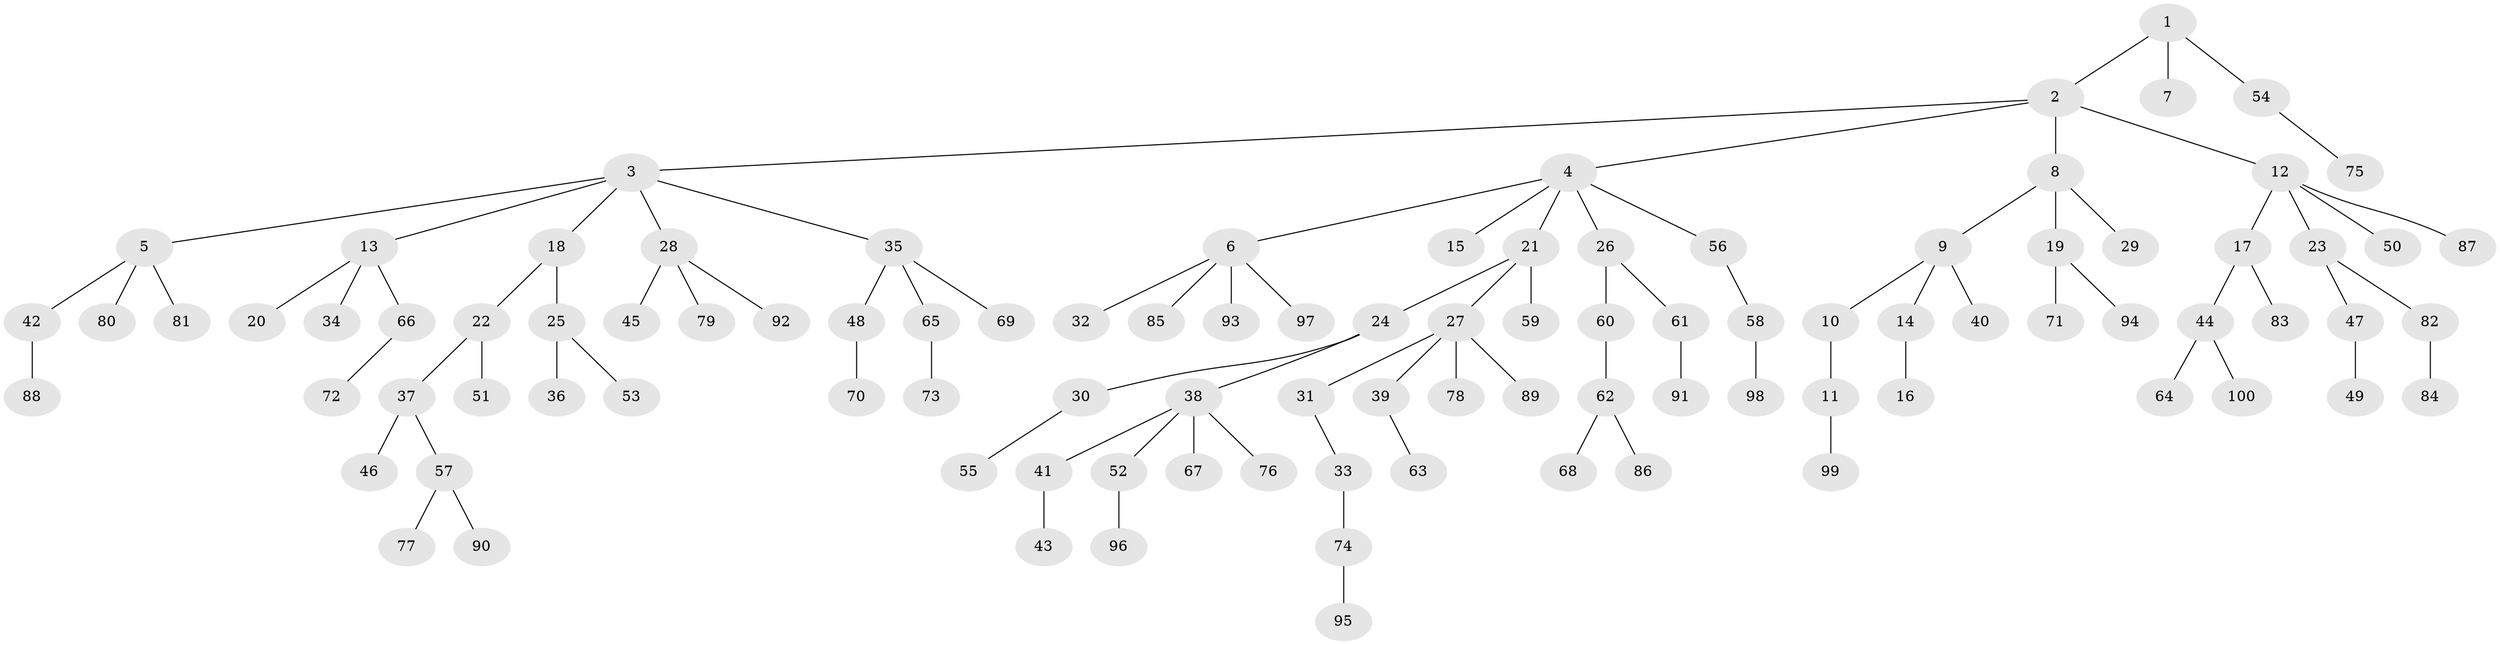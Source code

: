 // coarse degree distribution, {1: 0.78, 2: 0.18, 4: 0.02, 37: 0.02}
// Generated by graph-tools (version 1.1) at 2025/56/03/04/25 21:56:41]
// undirected, 100 vertices, 99 edges
graph export_dot {
graph [start="1"]
  node [color=gray90,style=filled];
  1;
  2;
  3;
  4;
  5;
  6;
  7;
  8;
  9;
  10;
  11;
  12;
  13;
  14;
  15;
  16;
  17;
  18;
  19;
  20;
  21;
  22;
  23;
  24;
  25;
  26;
  27;
  28;
  29;
  30;
  31;
  32;
  33;
  34;
  35;
  36;
  37;
  38;
  39;
  40;
  41;
  42;
  43;
  44;
  45;
  46;
  47;
  48;
  49;
  50;
  51;
  52;
  53;
  54;
  55;
  56;
  57;
  58;
  59;
  60;
  61;
  62;
  63;
  64;
  65;
  66;
  67;
  68;
  69;
  70;
  71;
  72;
  73;
  74;
  75;
  76;
  77;
  78;
  79;
  80;
  81;
  82;
  83;
  84;
  85;
  86;
  87;
  88;
  89;
  90;
  91;
  92;
  93;
  94;
  95;
  96;
  97;
  98;
  99;
  100;
  1 -- 2;
  1 -- 7;
  1 -- 54;
  2 -- 3;
  2 -- 4;
  2 -- 8;
  2 -- 12;
  3 -- 5;
  3 -- 13;
  3 -- 18;
  3 -- 28;
  3 -- 35;
  4 -- 6;
  4 -- 15;
  4 -- 21;
  4 -- 26;
  4 -- 56;
  5 -- 42;
  5 -- 80;
  5 -- 81;
  6 -- 32;
  6 -- 85;
  6 -- 93;
  6 -- 97;
  8 -- 9;
  8 -- 19;
  8 -- 29;
  9 -- 10;
  9 -- 14;
  9 -- 40;
  10 -- 11;
  11 -- 99;
  12 -- 17;
  12 -- 23;
  12 -- 50;
  12 -- 87;
  13 -- 20;
  13 -- 34;
  13 -- 66;
  14 -- 16;
  17 -- 44;
  17 -- 83;
  18 -- 22;
  18 -- 25;
  19 -- 71;
  19 -- 94;
  21 -- 24;
  21 -- 27;
  21 -- 59;
  22 -- 37;
  22 -- 51;
  23 -- 47;
  23 -- 82;
  24 -- 30;
  24 -- 38;
  25 -- 36;
  25 -- 53;
  26 -- 60;
  26 -- 61;
  27 -- 31;
  27 -- 39;
  27 -- 78;
  27 -- 89;
  28 -- 45;
  28 -- 79;
  28 -- 92;
  30 -- 55;
  31 -- 33;
  33 -- 74;
  35 -- 48;
  35 -- 65;
  35 -- 69;
  37 -- 46;
  37 -- 57;
  38 -- 41;
  38 -- 52;
  38 -- 67;
  38 -- 76;
  39 -- 63;
  41 -- 43;
  42 -- 88;
  44 -- 64;
  44 -- 100;
  47 -- 49;
  48 -- 70;
  52 -- 96;
  54 -- 75;
  56 -- 58;
  57 -- 77;
  57 -- 90;
  58 -- 98;
  60 -- 62;
  61 -- 91;
  62 -- 68;
  62 -- 86;
  65 -- 73;
  66 -- 72;
  74 -- 95;
  82 -- 84;
}
